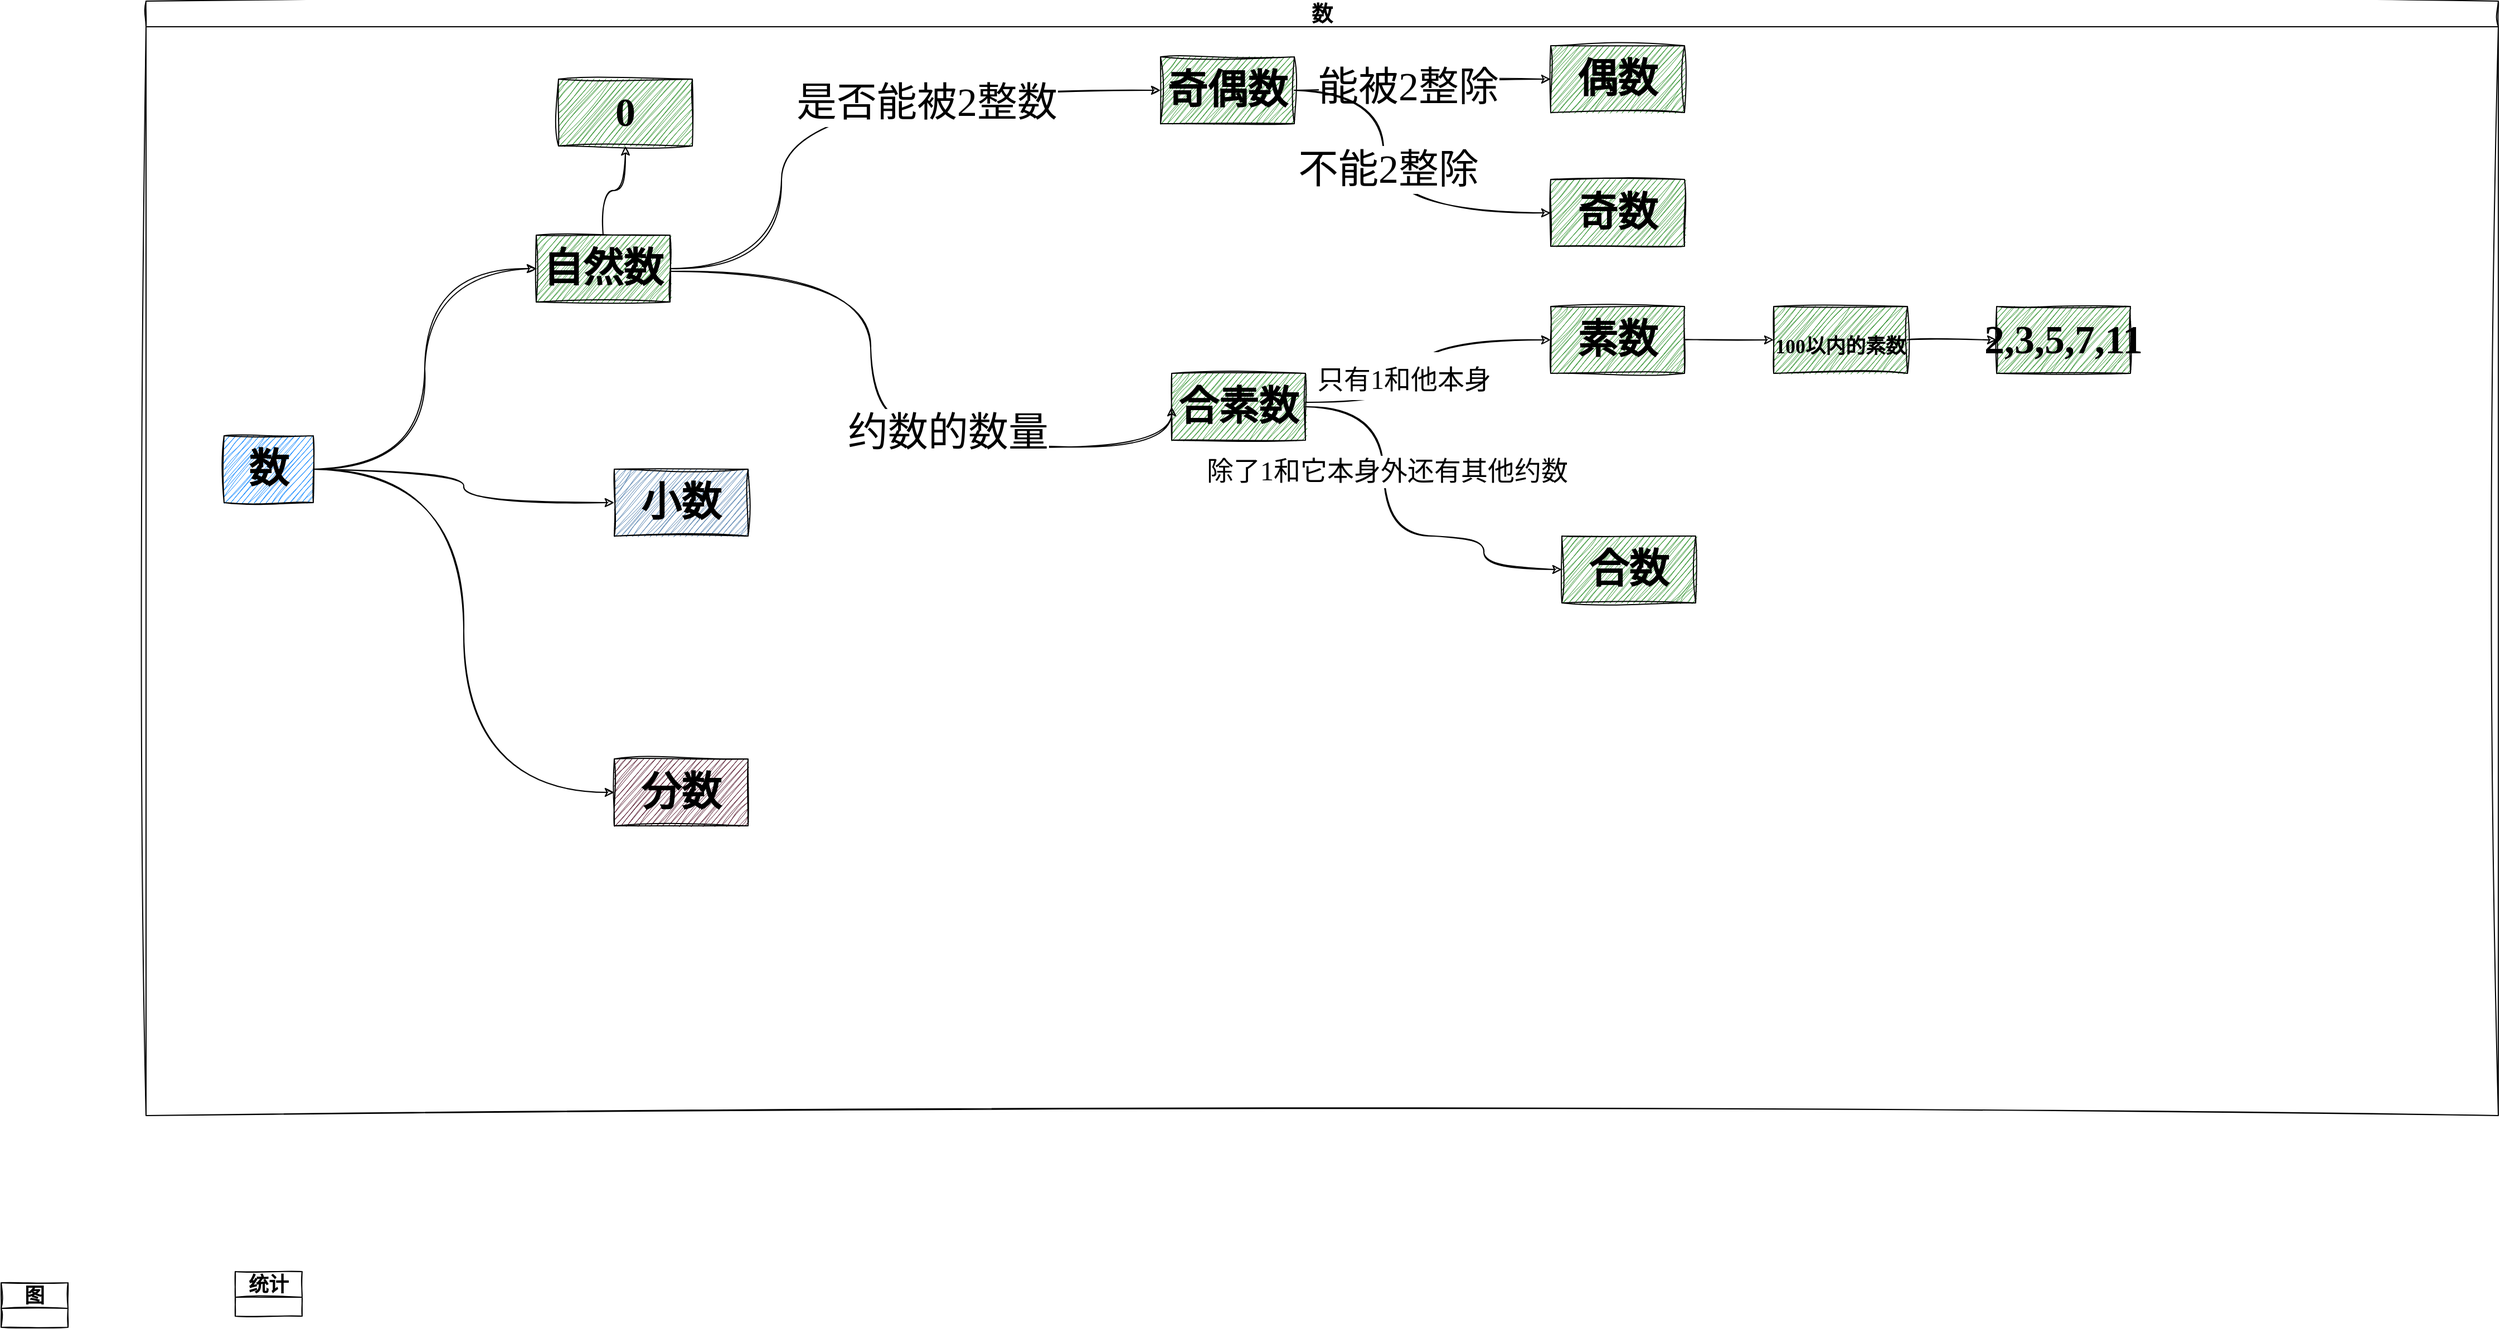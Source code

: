 <mxfile version="20.8.20" type="github">
  <diagram id="6a731a19-8d31-9384-78a2-239565b7b9f0" name="Page-1">
    <mxGraphModel dx="2603" dy="796" grid="1" gridSize="10" guides="1" tooltips="1" connect="1" arrows="1" fold="1" page="1" pageScale="1" pageWidth="1169" pageHeight="827" background="none" math="0" shadow="0">
      <root>
        <mxCell id="0" />
        <mxCell id="1" parent="0" />
        <mxCell id="kk1tNPxJDdmJw3Zyzxyh-1779" value="数" style="swimlane;whiteSpace=wrap;html=1;shadow=0;sketch=1;curveFitting=1;jiggle=2;fontFamily=方正徐静蕾体;fontSource=http%3A%2F%2Fwww.ps3000.com%2Ffonts%2F%25E6%2596%25B9%25E6%25AD%25A3%25E9%259D%2599%25E8%2595%25BE%25E7%25AE%2580%25E4%25BD%2593_%25E5%25BE%2590%25E9%259D%2599%25E8%2595%25BE%25E6%2589%258B%25E5%2586%2599%25E4%25BD%2593.fon;fontSize=19;" parent="1" vertex="1">
          <mxGeometry x="-280" y="240" width="2110" height="1000" as="geometry">
            <mxRectangle x="-280" y="240" width="140" height="30" as="alternateBounds" />
          </mxGeometry>
        </mxCell>
        <mxCell id="kk1tNPxJDdmJw3Zyzxyh-1782" style="edgeStyle=orthogonalEdgeStyle;rounded=0;orthogonalLoop=1;jettySize=auto;html=1;entryX=0;entryY=0.5;entryDx=0;entryDy=0;fontFamily=方正徐静蕾体;fontSource=http%3A%2F%2Fwww.ps3000.com%2Ffonts%2F%25E6%2596%25B9%25E6%25AD%25A3%25E9%259D%2599%25E8%2595%25BE%25E7%25AE%2580%25E4%25BD%2593_%25E5%25BE%2590%25E9%259D%2599%25E8%2595%25BE%25E6%2589%258B%25E5%2586%2599%25E4%25BD%2593.fon;fontSize=36;sketch=1;curveFitting=1;jiggle=2;elbow=vertical;curved=1;" parent="kk1tNPxJDdmJw3Zyzxyh-1779" source="kk1tNPxJDdmJw3Zyzxyh-1780" target="kk1tNPxJDdmJw3Zyzxyh-1781" edge="1">
          <mxGeometry relative="1" as="geometry" />
        </mxCell>
        <mxCell id="kk1tNPxJDdmJw3Zyzxyh-1786" style="edgeStyle=orthogonalEdgeStyle;curved=1;rounded=0;sketch=1;orthogonalLoop=1;jettySize=auto;html=1;entryX=0;entryY=0.5;entryDx=0;entryDy=0;fontFamily=方正徐静蕾体;fontSource=http%3A%2F%2Fwww.ps3000.com%2Ffonts%2F%25E6%2596%25B9%25E6%25AD%25A3%25E9%259D%2599%25E8%2595%25BE%25E7%25AE%2580%25E4%25BD%2593_%25E5%25BE%2590%25E9%259D%2599%25E8%2595%25BE%25E6%2589%258B%25E5%2586%2599%25E4%25BD%2593.fon;fontSize=36;elbow=vertical;" parent="kk1tNPxJDdmJw3Zyzxyh-1779" source="kk1tNPxJDdmJw3Zyzxyh-1780" target="kk1tNPxJDdmJw3Zyzxyh-1784" edge="1">
          <mxGeometry relative="1" as="geometry" />
        </mxCell>
        <mxCell id="kk1tNPxJDdmJw3Zyzxyh-1787" style="edgeStyle=orthogonalEdgeStyle;curved=1;rounded=0;sketch=1;orthogonalLoop=1;jettySize=auto;html=1;entryX=0;entryY=0.5;entryDx=0;entryDy=0;fontFamily=方正徐静蕾体;fontSource=http%3A%2F%2Fwww.ps3000.com%2Ffonts%2F%25E6%2596%25B9%25E6%25AD%25A3%25E9%259D%2599%25E8%2595%25BE%25E7%25AE%2580%25E4%25BD%2593_%25E5%25BE%2590%25E9%259D%2599%25E8%2595%25BE%25E6%2589%258B%25E5%2586%2599%25E4%25BD%2593.fon;fontSize=36;elbow=vertical;" parent="kk1tNPxJDdmJw3Zyzxyh-1779" source="kk1tNPxJDdmJw3Zyzxyh-1780" target="kk1tNPxJDdmJw3Zyzxyh-1785" edge="1">
          <mxGeometry relative="1" as="geometry" />
        </mxCell>
        <mxCell id="kk1tNPxJDdmJw3Zyzxyh-1780" value="数" style="rounded=0;whiteSpace=wrap;html=1;sketch=1;curveFitting=1;jiggle=2;fontFamily=方正徐静蕾体;fontSource=http%3A%2F%2Fwww.ps3000.com%2Ffonts%2F%25E6%2596%25B9%25E6%25AD%25A3%25E9%259D%2599%25E8%2595%25BE%25E7%25AE%2580%25E4%25BD%2593_%25E5%25BE%2590%25E9%259D%2599%25E8%2595%25BE%25E6%2589%258B%25E5%2586%2599%25E4%25BD%2593.fon;fontSize=36;fillColor=#007FFF;fontStyle=1" parent="kk1tNPxJDdmJw3Zyzxyh-1779" vertex="1">
          <mxGeometry x="70" y="390" width="80" height="60" as="geometry" />
        </mxCell>
        <mxCell id="FOnLiGUvBVXdEtmA3qcM-1771" style="edgeStyle=orthogonalEdgeStyle;curved=1;rounded=0;sketch=1;orthogonalLoop=1;jettySize=auto;html=1;entryX=0;entryY=0.5;entryDx=0;entryDy=0;fontFamily=方正徐静蕾体;fontSource=http%3A%2F%2Fwww.ps3000.com%2Ffonts%2F%25E6%2596%25B9%25E6%25AD%25A3%25E9%259D%2599%25E8%2595%25BE%25E7%25AE%2580%25E4%25BD%2593_%25E5%25BE%2590%25E9%259D%2599%25E8%2595%25BE%25E6%2589%258B%25E5%2586%2599%25E4%25BD%2593.fon;fontSize=36;elbow=vertical;" edge="1" parent="kk1tNPxJDdmJw3Zyzxyh-1779" source="kk1tNPxJDdmJw3Zyzxyh-1781" target="FOnLiGUvBVXdEtmA3qcM-1770">
          <mxGeometry relative="1" as="geometry">
            <Array as="points">
              <mxPoint x="570" y="240" />
              <mxPoint x="570" y="80" />
            </Array>
          </mxGeometry>
        </mxCell>
        <mxCell id="FOnLiGUvBVXdEtmA3qcM-1772" value="是否能被2整数" style="edgeLabel;html=1;align=center;verticalAlign=middle;resizable=0;points=[];fontSize=36;fontFamily=方正徐静蕾体;" vertex="1" connectable="0" parent="FOnLiGUvBVXdEtmA3qcM-1771">
          <mxGeometry x="-0.231" y="2" relative="1" as="geometry">
            <mxPoint x="132" y="-19" as="offset" />
          </mxGeometry>
        </mxCell>
        <mxCell id="FOnLiGUvBVXdEtmA3qcM-1778" style="edgeStyle=orthogonalEdgeStyle;curved=1;rounded=0;sketch=1;orthogonalLoop=1;jettySize=auto;html=1;entryX=0.5;entryY=1;entryDx=0;entryDy=0;fontFamily=方正徐静蕾体;fontSource=http%3A%2F%2Fwww.ps3000.com%2Ffonts%2F%25E6%2596%25B9%25E6%25AD%25A3%25E9%259D%2599%25E8%2595%25BE%25E7%25AE%2580%25E4%25BD%2593_%25E5%25BE%2590%25E9%259D%2599%25E8%2595%25BE%25E6%2589%258B%25E5%2586%2599%25E4%25BD%2593.fon;fontSize=36;elbow=vertical;" edge="1" parent="kk1tNPxJDdmJw3Zyzxyh-1779" source="kk1tNPxJDdmJw3Zyzxyh-1781" target="FOnLiGUvBVXdEtmA3qcM-1777">
          <mxGeometry relative="1" as="geometry" />
        </mxCell>
        <mxCell id="kk1tNPxJDdmJw3Zyzxyh-1781" value="自然数" style="rounded=0;whiteSpace=wrap;html=1;sketch=1;curveFitting=1;jiggle=2;fontFamily=方正徐静蕾体;fontSource=http%3A%2F%2Fwww.ps3000.com%2Ffonts%2F%25E6%2596%25B9%25E6%25AD%25A3%25E9%259D%2599%25E8%2595%25BE%25E7%25AE%2580%25E4%25BD%2593_%25E5%25BE%2590%25E9%259D%2599%25E8%2595%25BE%25E6%2589%258B%25E5%2586%2599%25E4%25BD%2593.fon;fontSize=36;fillColor=#278d25;shadow=0;fillStyle=auto;fontStyle=1" parent="kk1tNPxJDdmJw3Zyzxyh-1779" vertex="1">
          <mxGeometry x="350" y="210" width="120" height="60" as="geometry" />
        </mxCell>
        <mxCell id="kk1tNPxJDdmJw3Zyzxyh-1784" value="小数" style="rounded=0;whiteSpace=wrap;html=1;sketch=1;curveFitting=1;jiggle=2;fontFamily=方正徐静蕾体;fontSource=http%3A%2F%2Fwww.ps3000.com%2Ffonts%2F%25E6%2596%25B9%25E6%25AD%25A3%25E9%259D%2599%25E8%2595%25BE%25E7%25AE%2580%25E4%25BD%2593_%25E5%25BE%2590%25E9%259D%2599%25E8%2595%25BE%25E6%2589%258B%25E5%2586%2599%25E4%25BD%2593.fon;fontSize=36;fillColor=#4b7aaa;shadow=0;fontStyle=1" parent="kk1tNPxJDdmJw3Zyzxyh-1779" vertex="1">
          <mxGeometry x="420" y="420" width="120" height="60" as="geometry" />
        </mxCell>
        <mxCell id="kk1tNPxJDdmJw3Zyzxyh-1785" value="分数" style="rounded=0;whiteSpace=wrap;html=1;sketch=1;curveFitting=1;jiggle=2;fontFamily=方正徐静蕾体;fontSource=http%3A%2F%2Fwww.ps3000.com%2Ffonts%2F%25E6%2596%25B9%25E6%25AD%25A3%25E9%259D%2599%25E8%2595%25BE%25E7%25AE%2580%25E4%25BD%2593_%25E5%25BE%2590%25E9%259D%2599%25E8%2595%25BE%25E6%2589%258B%25E5%2586%2599%25E4%25BD%2593.fon;fontSize=36;fillColor=#4e0e24;shadow=0;fontStyle=1" parent="kk1tNPxJDdmJw3Zyzxyh-1779" vertex="1">
          <mxGeometry x="420" y="680" width="120" height="60" as="geometry" />
        </mxCell>
        <mxCell id="FOnLiGUvBVXdEtmA3qcM-1784" style="edgeStyle=orthogonalEdgeStyle;curved=1;rounded=0;sketch=1;orthogonalLoop=1;jettySize=auto;html=1;entryX=0;entryY=0.5;entryDx=0;entryDy=0;fontFamily=方正徐静蕾体;fontSource=http%3A%2F%2Fwww.ps3000.com%2Ffonts%2F%25E6%2596%25B9%25E6%25AD%25A3%25E9%259D%2599%25E8%2595%25BE%25E7%25AE%2580%25E4%25BD%2593_%25E5%25BE%2590%25E9%259D%2599%25E8%2595%25BE%25E6%2589%258B%25E5%2586%2599%25E4%25BD%2593.fon;fontSize=36;elbow=vertical;" edge="1" parent="kk1tNPxJDdmJw3Zyzxyh-1779" source="FOnLiGUvBVXdEtmA3qcM-1770" target="FOnLiGUvBVXdEtmA3qcM-1779">
          <mxGeometry relative="1" as="geometry" />
        </mxCell>
        <mxCell id="FOnLiGUvBVXdEtmA3qcM-1785" value="能被2整除" style="edgeLabel;html=1;align=center;verticalAlign=middle;resizable=0;points=[];fontSize=36;fontFamily=方正徐静蕾体;" vertex="1" connectable="0" parent="FOnLiGUvBVXdEtmA3qcM-1784">
          <mxGeometry x="-0.15" y="3" relative="1" as="geometry">
            <mxPoint as="offset" />
          </mxGeometry>
        </mxCell>
        <mxCell id="FOnLiGUvBVXdEtmA3qcM-1786" style="edgeStyle=orthogonalEdgeStyle;curved=1;rounded=0;sketch=1;orthogonalLoop=1;jettySize=auto;html=1;exitX=1;exitY=0.5;exitDx=0;exitDy=0;entryX=0;entryY=0.5;entryDx=0;entryDy=0;fontFamily=方正徐静蕾体;fontSource=http%3A%2F%2Fwww.ps3000.com%2Ffonts%2F%25E6%2596%25B9%25E6%25AD%25A3%25E9%259D%2599%25E8%2595%25BE%25E7%25AE%2580%25E4%25BD%2593_%25E5%25BE%2590%25E9%259D%2599%25E8%2595%25BE%25E6%2589%258B%25E5%2586%2599%25E4%25BD%2593.fon;fontSize=36;elbow=vertical;" edge="1" parent="kk1tNPxJDdmJw3Zyzxyh-1779" source="FOnLiGUvBVXdEtmA3qcM-1770" target="FOnLiGUvBVXdEtmA3qcM-1781">
          <mxGeometry relative="1" as="geometry">
            <Array as="points">
              <mxPoint x="1110" y="80" />
              <mxPoint x="1110" y="190" />
            </Array>
          </mxGeometry>
        </mxCell>
        <mxCell id="FOnLiGUvBVXdEtmA3qcM-1787" value="不能2整除" style="edgeLabel;html=1;align=center;verticalAlign=middle;resizable=0;points=[];fontSize=36;fontFamily=方正徐静蕾体;" vertex="1" connectable="0" parent="FOnLiGUvBVXdEtmA3qcM-1786">
          <mxGeometry x="-0.112" y="4" relative="1" as="geometry">
            <mxPoint as="offset" />
          </mxGeometry>
        </mxCell>
        <mxCell id="FOnLiGUvBVXdEtmA3qcM-1770" value="奇偶数" style="rounded=0;whiteSpace=wrap;html=1;sketch=1;curveFitting=1;jiggle=2;fontFamily=方正徐静蕾体;fontSource=http%3A%2F%2Fwww.ps3000.com%2Ffonts%2F%25E6%2596%25B9%25E6%25AD%25A3%25E9%259D%2599%25E8%2595%25BE%25E7%25AE%2580%25E4%25BD%2593_%25E5%25BE%2590%25E9%259D%2599%25E8%2595%25BE%25E6%2589%258B%25E5%2586%2599%25E4%25BD%2593.fon;fontSize=36;fillColor=#278d25;shadow=0;fontStyle=1" vertex="1" parent="kk1tNPxJDdmJw3Zyzxyh-1779">
          <mxGeometry x="910" y="50" width="120" height="60" as="geometry" />
        </mxCell>
        <mxCell id="FOnLiGUvBVXdEtmA3qcM-1792" style="edgeStyle=orthogonalEdgeStyle;curved=1;rounded=0;sketch=1;orthogonalLoop=1;jettySize=auto;html=1;exitX=1;exitY=0.5;exitDx=0;exitDy=0;entryX=0;entryY=0.5;entryDx=0;entryDy=0;fontFamily=方正徐静蕾体;fontSource=http%3A%2F%2Fwww.ps3000.com%2Ffonts%2F%25E6%2596%25B9%25E6%25AD%25A3%25E9%259D%2599%25E8%2595%25BE%25E7%25AE%2580%25E4%25BD%2593_%25E5%25BE%2590%25E9%259D%2599%25E8%2595%25BE%25E6%2589%258B%25E5%2586%2599%25E4%25BD%2593.fon;fontSize=24;elbow=vertical;" edge="1" parent="kk1tNPxJDdmJw3Zyzxyh-1779" source="FOnLiGUvBVXdEtmA3qcM-1773" target="FOnLiGUvBVXdEtmA3qcM-1789">
          <mxGeometry relative="1" as="geometry">
            <Array as="points">
              <mxPoint x="1110" y="364" />
              <mxPoint x="1110" y="480" />
              <mxPoint x="1200" y="480" />
              <mxPoint x="1200" y="510" />
            </Array>
          </mxGeometry>
        </mxCell>
        <mxCell id="FOnLiGUvBVXdEtmA3qcM-1793" value="除了1和它本身外还有其他约数" style="edgeLabel;html=1;align=center;verticalAlign=middle;resizable=0;points=[];fontSize=24;fontFamily=方正徐静蕾体;" vertex="1" connectable="0" parent="FOnLiGUvBVXdEtmA3qcM-1792">
          <mxGeometry x="-0.318" y="3" relative="1" as="geometry">
            <mxPoint as="offset" />
          </mxGeometry>
        </mxCell>
        <mxCell id="FOnLiGUvBVXdEtmA3qcM-1773" value="合素数" style="rounded=0;whiteSpace=wrap;html=1;sketch=1;curveFitting=1;jiggle=2;fontFamily=方正徐静蕾体;fontSource=http%3A%2F%2Fwww.ps3000.com%2Ffonts%2F%25E6%2596%25B9%25E6%25AD%25A3%25E9%259D%2599%25E8%2595%25BE%25E7%25AE%2580%25E4%25BD%2593_%25E5%25BE%2590%25E9%259D%2599%25E8%2595%25BE%25E6%2589%258B%25E5%2586%2599%25E4%25BD%2593.fon;fontSize=36;fillColor=#278d25;shadow=0;fontStyle=1" vertex="1" parent="kk1tNPxJDdmJw3Zyzxyh-1779">
          <mxGeometry x="920" y="334" width="120" height="60" as="geometry" />
        </mxCell>
        <mxCell id="FOnLiGUvBVXdEtmA3qcM-1774" style="edgeStyle=orthogonalEdgeStyle;curved=1;rounded=0;sketch=1;orthogonalLoop=1;jettySize=auto;html=1;entryX=0;entryY=0.5;entryDx=0;entryDy=0;fontFamily=方正徐静蕾体;fontSource=http%3A%2F%2Fwww.ps3000.com%2Ffonts%2F%25E6%2596%25B9%25E6%25AD%25A3%25E9%259D%2599%25E8%2595%25BE%25E7%25AE%2580%25E4%25BD%2593_%25E5%25BE%2590%25E9%259D%2599%25E8%2595%25BE%25E6%2589%258B%25E5%2586%2599%25E4%25BD%2593.fon;fontSize=36;elbow=vertical;" edge="1" parent="kk1tNPxJDdmJw3Zyzxyh-1779" target="FOnLiGUvBVXdEtmA3qcM-1773">
          <mxGeometry relative="1" as="geometry">
            <mxPoint x="470" y="242.5" as="sourcePoint" />
            <mxPoint x="920" y="277.5" as="targetPoint" />
            <Array as="points">
              <mxPoint x="650" y="243" />
              <mxPoint x="650" y="380" />
              <mxPoint x="740" y="380" />
              <mxPoint x="740" y="400" />
              <mxPoint x="920" y="400" />
            </Array>
          </mxGeometry>
        </mxCell>
        <mxCell id="FOnLiGUvBVXdEtmA3qcM-1775" value="约数的数量" style="edgeLabel;html=1;align=center;verticalAlign=middle;resizable=0;points=[];fontSize=36;fontFamily=方正徐静蕾体;" vertex="1" connectable="0" parent="FOnLiGUvBVXdEtmA3qcM-1774">
          <mxGeometry x="0.2" y="-7" relative="1" as="geometry">
            <mxPoint as="offset" />
          </mxGeometry>
        </mxCell>
        <mxCell id="FOnLiGUvBVXdEtmA3qcM-1777" value="0" style="rounded=0;whiteSpace=wrap;html=1;sketch=1;curveFitting=1;jiggle=2;fontFamily=方正徐静蕾体;fontSource=http%3A%2F%2Fwww.ps3000.com%2Ffonts%2F%25E6%2596%25B9%25E6%25AD%25A3%25E9%259D%2599%25E8%2595%25BE%25E7%25AE%2580%25E4%25BD%2593_%25E5%25BE%2590%25E9%259D%2599%25E8%2595%25BE%25E6%2589%258B%25E5%2586%2599%25E4%25BD%2593.fon;fontSize=36;fillColor=#278d25;shadow=0;fontStyle=1" vertex="1" parent="kk1tNPxJDdmJw3Zyzxyh-1779">
          <mxGeometry x="370" y="70" width="120" height="60" as="geometry" />
        </mxCell>
        <mxCell id="FOnLiGUvBVXdEtmA3qcM-1779" value="偶数" style="whiteSpace=wrap;html=1;fontSize=36;fontFamily=方正徐静蕾体;fillColor=#278d25;rounded=0;sketch=1;curveFitting=1;jiggle=2;fontSource=http%3A%2F%2Fwww.ps3000.com%2Ffonts%2F%25E6%2596%25B9%25E6%25AD%25A3%25E9%259D%2599%25E8%2595%25BE%25E7%25AE%2580%25E4%25BD%2593_%25E5%25BE%2590%25E9%259D%2599%25E8%2595%25BE%25E6%2589%258B%25E5%2586%2599%25E4%25BD%2593.fon;shadow=0;fontStyle=1" vertex="1" parent="kk1tNPxJDdmJw3Zyzxyh-1779">
          <mxGeometry x="1260" y="40" width="120" height="60" as="geometry" />
        </mxCell>
        <mxCell id="FOnLiGUvBVXdEtmA3qcM-1781" value="奇数" style="whiteSpace=wrap;html=1;fontSize=36;fontFamily=方正徐静蕾体;fillColor=#278d25;rounded=0;sketch=1;curveFitting=1;jiggle=2;fontSource=http%3A%2F%2Fwww.ps3000.com%2Ffonts%2F%25E6%2596%25B9%25E6%25AD%25A3%25E9%259D%2599%25E8%2595%25BE%25E7%25AE%2580%25E4%25BD%2593_%25E5%25BE%2590%25E9%259D%2599%25E8%2595%25BE%25E6%2589%258B%25E5%2586%2599%25E4%25BD%2593.fon;shadow=0;fontStyle=1" vertex="1" parent="kk1tNPxJDdmJw3Zyzxyh-1779">
          <mxGeometry x="1260" y="160" width="120" height="60" as="geometry" />
        </mxCell>
        <mxCell id="FOnLiGUvBVXdEtmA3qcM-1789" value="合数" style="whiteSpace=wrap;html=1;fontSize=36;fontFamily=方正徐静蕾体;fillColor=#278d25;rounded=0;sketch=1;curveFitting=1;jiggle=2;fontSource=http%3A%2F%2Fwww.ps3000.com%2Ffonts%2F%25E6%2596%25B9%25E6%25AD%25A3%25E9%259D%2599%25E8%2595%25BE%25E7%25AE%2580%25E4%25BD%2593_%25E5%25BE%2590%25E9%259D%2599%25E8%2595%25BE%25E6%2589%258B%25E5%2586%2599%25E4%25BD%2593.fon;shadow=0;fontStyle=1" vertex="1" parent="kk1tNPxJDdmJw3Zyzxyh-1779">
          <mxGeometry x="1270" y="480" width="120" height="60" as="geometry" />
        </mxCell>
        <mxCell id="FOnLiGUvBVXdEtmA3qcM-1797" value="" style="edgeStyle=orthogonalEdgeStyle;curved=1;rounded=0;sketch=1;orthogonalLoop=1;jettySize=auto;html=1;fontFamily=方正徐静蕾体;fontSource=http%3A%2F%2Fwww.ps3000.com%2Ffonts%2F%25E6%2596%25B9%25E6%25AD%25A3%25E9%259D%2599%25E8%2595%25BE%25E7%25AE%2580%25E4%25BD%2593_%25E5%25BE%2590%25E9%259D%2599%25E8%2595%25BE%25E6%2589%258B%25E5%2586%2599%25E4%25BD%2593.fon;fontSize=24;elbow=vertical;" edge="1" parent="kk1tNPxJDdmJw3Zyzxyh-1779" source="FOnLiGUvBVXdEtmA3qcM-1788" target="FOnLiGUvBVXdEtmA3qcM-1796">
          <mxGeometry relative="1" as="geometry" />
        </mxCell>
        <mxCell id="FOnLiGUvBVXdEtmA3qcM-1788" value="素数" style="whiteSpace=wrap;html=1;fontSize=36;fontFamily=方正徐静蕾体;fillColor=#278d25;rounded=0;sketch=1;curveFitting=1;jiggle=2;fontSource=http%3A%2F%2Fwww.ps3000.com%2Ffonts%2F%25E6%2596%25B9%25E6%25AD%25A3%25E9%259D%2599%25E8%2595%25BE%25E7%25AE%2580%25E4%25BD%2593_%25E5%25BE%2590%25E9%259D%2599%25E8%2595%25BE%25E6%2589%258B%25E5%2586%2599%25E4%25BD%2593.fon;shadow=0;fontStyle=1" vertex="1" parent="kk1tNPxJDdmJw3Zyzxyh-1779">
          <mxGeometry x="1260" y="274" width="120" height="60" as="geometry" />
        </mxCell>
        <mxCell id="FOnLiGUvBVXdEtmA3qcM-1790" style="edgeStyle=orthogonalEdgeStyle;curved=1;rounded=0;sketch=1;orthogonalLoop=1;jettySize=auto;html=1;entryX=0;entryY=0.5;entryDx=0;entryDy=0;fontFamily=方正徐静蕾体;fontSource=http%3A%2F%2Fwww.ps3000.com%2Ffonts%2F%25E6%2596%25B9%25E6%25AD%25A3%25E9%259D%2599%25E8%2595%25BE%25E7%25AE%2580%25E4%25BD%2593_%25E5%25BE%2590%25E9%259D%2599%25E8%2595%25BE%25E6%2589%258B%25E5%2586%2599%25E4%25BD%2593.fon;fontSize=36;elbow=vertical;" edge="1" parent="kk1tNPxJDdmJw3Zyzxyh-1779" source="FOnLiGUvBVXdEtmA3qcM-1773" target="FOnLiGUvBVXdEtmA3qcM-1788">
          <mxGeometry relative="1" as="geometry">
            <Array as="points">
              <mxPoint x="1140" y="360" />
              <mxPoint x="1140" y="304" />
            </Array>
          </mxGeometry>
        </mxCell>
        <mxCell id="FOnLiGUvBVXdEtmA3qcM-1791" value="&lt;font style=&quot;font-size: 24px;&quot;&gt;只有1和他本身&lt;/font&gt;" style="edgeLabel;html=1;align=center;verticalAlign=middle;resizable=0;points=[];fontSize=36;fontFamily=方正徐静蕾体;" vertex="1" connectable="0" parent="FOnLiGUvBVXdEtmA3qcM-1790">
          <mxGeometry x="-0.1" y="12" relative="1" as="geometry">
            <mxPoint as="offset" />
          </mxGeometry>
        </mxCell>
        <mxCell id="FOnLiGUvBVXdEtmA3qcM-1799" value="" style="edgeStyle=orthogonalEdgeStyle;curved=1;rounded=0;sketch=1;orthogonalLoop=1;jettySize=auto;html=1;fontFamily=方正徐静蕾体;fontSource=http%3A%2F%2Fwww.ps3000.com%2Ffonts%2F%25E6%2596%25B9%25E6%25AD%25A3%25E9%259D%2599%25E8%2595%25BE%25E7%25AE%2580%25E4%25BD%2593_%25E5%25BE%2590%25E9%259D%2599%25E8%2595%25BE%25E6%2589%258B%25E5%2586%2599%25E4%25BD%2593.fon;fontSize=18;elbow=vertical;" edge="1" parent="kk1tNPxJDdmJw3Zyzxyh-1779" source="FOnLiGUvBVXdEtmA3qcM-1796" target="FOnLiGUvBVXdEtmA3qcM-1798">
          <mxGeometry relative="1" as="geometry" />
        </mxCell>
        <mxCell id="FOnLiGUvBVXdEtmA3qcM-1796" value="&lt;font style=&quot;font-size: 18px;&quot;&gt;100以内的素数&lt;/font&gt;" style="whiteSpace=wrap;html=1;fontSize=36;fontFamily=方正徐静蕾体;fillColor=#278d25;rounded=0;sketch=1;curveFitting=1;jiggle=2;fontSource=http%3A%2F%2Fwww.ps3000.com%2Ffonts%2F%25E6%2596%25B9%25E6%25AD%25A3%25E9%259D%2599%25E8%2595%25BE%25E7%25AE%2580%25E4%25BD%2593_%25E5%25BE%2590%25E9%259D%2599%25E8%2595%25BE%25E6%2589%258B%25E5%2586%2599%25E4%25BD%2593.fon;shadow=0;fontStyle=1" vertex="1" parent="kk1tNPxJDdmJw3Zyzxyh-1779">
          <mxGeometry x="1460" y="274" width="120" height="60" as="geometry" />
        </mxCell>
        <mxCell id="FOnLiGUvBVXdEtmA3qcM-1798" value="2,3,5,7,11" style="whiteSpace=wrap;html=1;fontSize=36;fontFamily=方正徐静蕾体;fillColor=#278d25;rounded=0;sketch=1;curveFitting=1;jiggle=2;fontSource=http%3A%2F%2Fwww.ps3000.com%2Ffonts%2F%25E6%2596%25B9%25E6%25AD%25A3%25E9%259D%2599%25E8%2595%25BE%25E7%25AE%2580%25E4%25BD%2593_%25E5%25BE%2590%25E9%259D%2599%25E8%2595%25BE%25E6%2589%258B%25E5%2586%2599%25E4%25BD%2593.fon;shadow=0;fontStyle=1" vertex="1" parent="kk1tNPxJDdmJw3Zyzxyh-1779">
          <mxGeometry x="1660" y="274" width="120" height="60" as="geometry" />
        </mxCell>
        <mxCell id="FOnLiGUvBVXdEtmA3qcM-1800" value="图" style="swimlane;whiteSpace=wrap;html=1;shadow=0;sketch=1;fillStyle=auto;fontFamily=方正徐静蕾体;fontSource=http%3A%2F%2Fwww.ps3000.com%2Ffonts%2F%25E6%2596%25B9%25E6%25AD%25A3%25E9%259D%2599%25E8%2595%25BE%25E7%25AE%2580%25E4%25BD%2593_%25E5%25BE%2590%25E9%259D%2599%25E8%2595%25BE%25E6%2589%258B%25E5%2586%2599%25E4%25BD%2593.fon;fontSize=18;fillColor=none;" vertex="1" collapsed="1" parent="1">
          <mxGeometry x="-410" y="1390" width="60" height="40" as="geometry">
            <mxRectangle x="-410" y="1390" width="200" height="200" as="alternateBounds" />
          </mxGeometry>
        </mxCell>
        <mxCell id="FOnLiGUvBVXdEtmA3qcM-1801" value="统计" style="swimlane;whiteSpace=wrap;html=1;shadow=0;sketch=1;fillStyle=auto;fontFamily=方正徐静蕾体;fontSource=http%3A%2F%2Fwww.ps3000.com%2Ffonts%2F%25E6%2596%25B9%25E6%25AD%25A3%25E9%259D%2599%25E8%2595%25BE%25E7%25AE%2580%25E4%25BD%2593_%25E5%25BE%2590%25E9%259D%2599%25E8%2595%25BE%25E6%2589%258B%25E5%2586%2599%25E4%25BD%2593.fon;fontSize=18;fillColor=none;" vertex="1" collapsed="1" parent="1">
          <mxGeometry x="-200" y="1380" width="60" height="40" as="geometry">
            <mxRectangle x="-410" y="1390" width="200" height="200" as="alternateBounds" />
          </mxGeometry>
        </mxCell>
      </root>
    </mxGraphModel>
  </diagram>
</mxfile>
